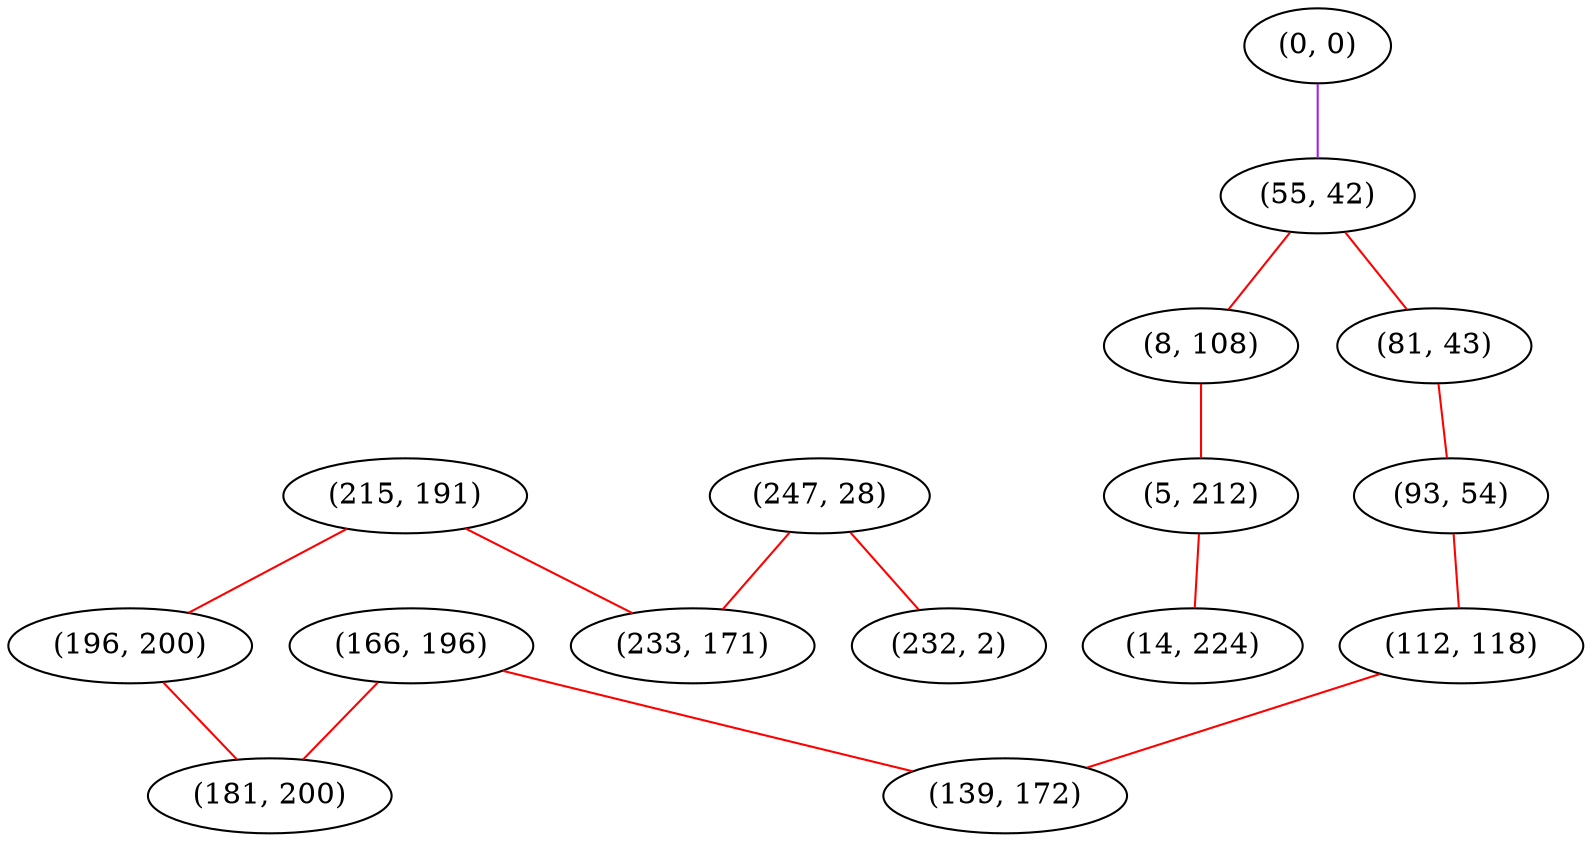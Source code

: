 graph "" {
"(166, 196)";
"(0, 0)";
"(215, 191)";
"(55, 42)";
"(8, 108)";
"(247, 28)";
"(81, 43)";
"(196, 200)";
"(181, 200)";
"(93, 54)";
"(112, 118)";
"(5, 212)";
"(233, 171)";
"(14, 224)";
"(139, 172)";
"(232, 2)";
"(166, 196)" -- "(139, 172)"  [color=red, key=0, weight=1];
"(166, 196)" -- "(181, 200)"  [color=red, key=0, weight=1];
"(0, 0)" -- "(55, 42)"  [color=purple, key=0, weight=4];
"(215, 191)" -- "(233, 171)"  [color=red, key=0, weight=1];
"(215, 191)" -- "(196, 200)"  [color=red, key=0, weight=1];
"(55, 42)" -- "(81, 43)"  [color=red, key=0, weight=1];
"(55, 42)" -- "(8, 108)"  [color=red, key=0, weight=1];
"(8, 108)" -- "(5, 212)"  [color=red, key=0, weight=1];
"(247, 28)" -- "(233, 171)"  [color=red, key=0, weight=1];
"(247, 28)" -- "(232, 2)"  [color=red, key=0, weight=1];
"(81, 43)" -- "(93, 54)"  [color=red, key=0, weight=1];
"(196, 200)" -- "(181, 200)"  [color=red, key=0, weight=1];
"(93, 54)" -- "(112, 118)"  [color=red, key=0, weight=1];
"(112, 118)" -- "(139, 172)"  [color=red, key=0, weight=1];
"(5, 212)" -- "(14, 224)"  [color=red, key=0, weight=1];
}
